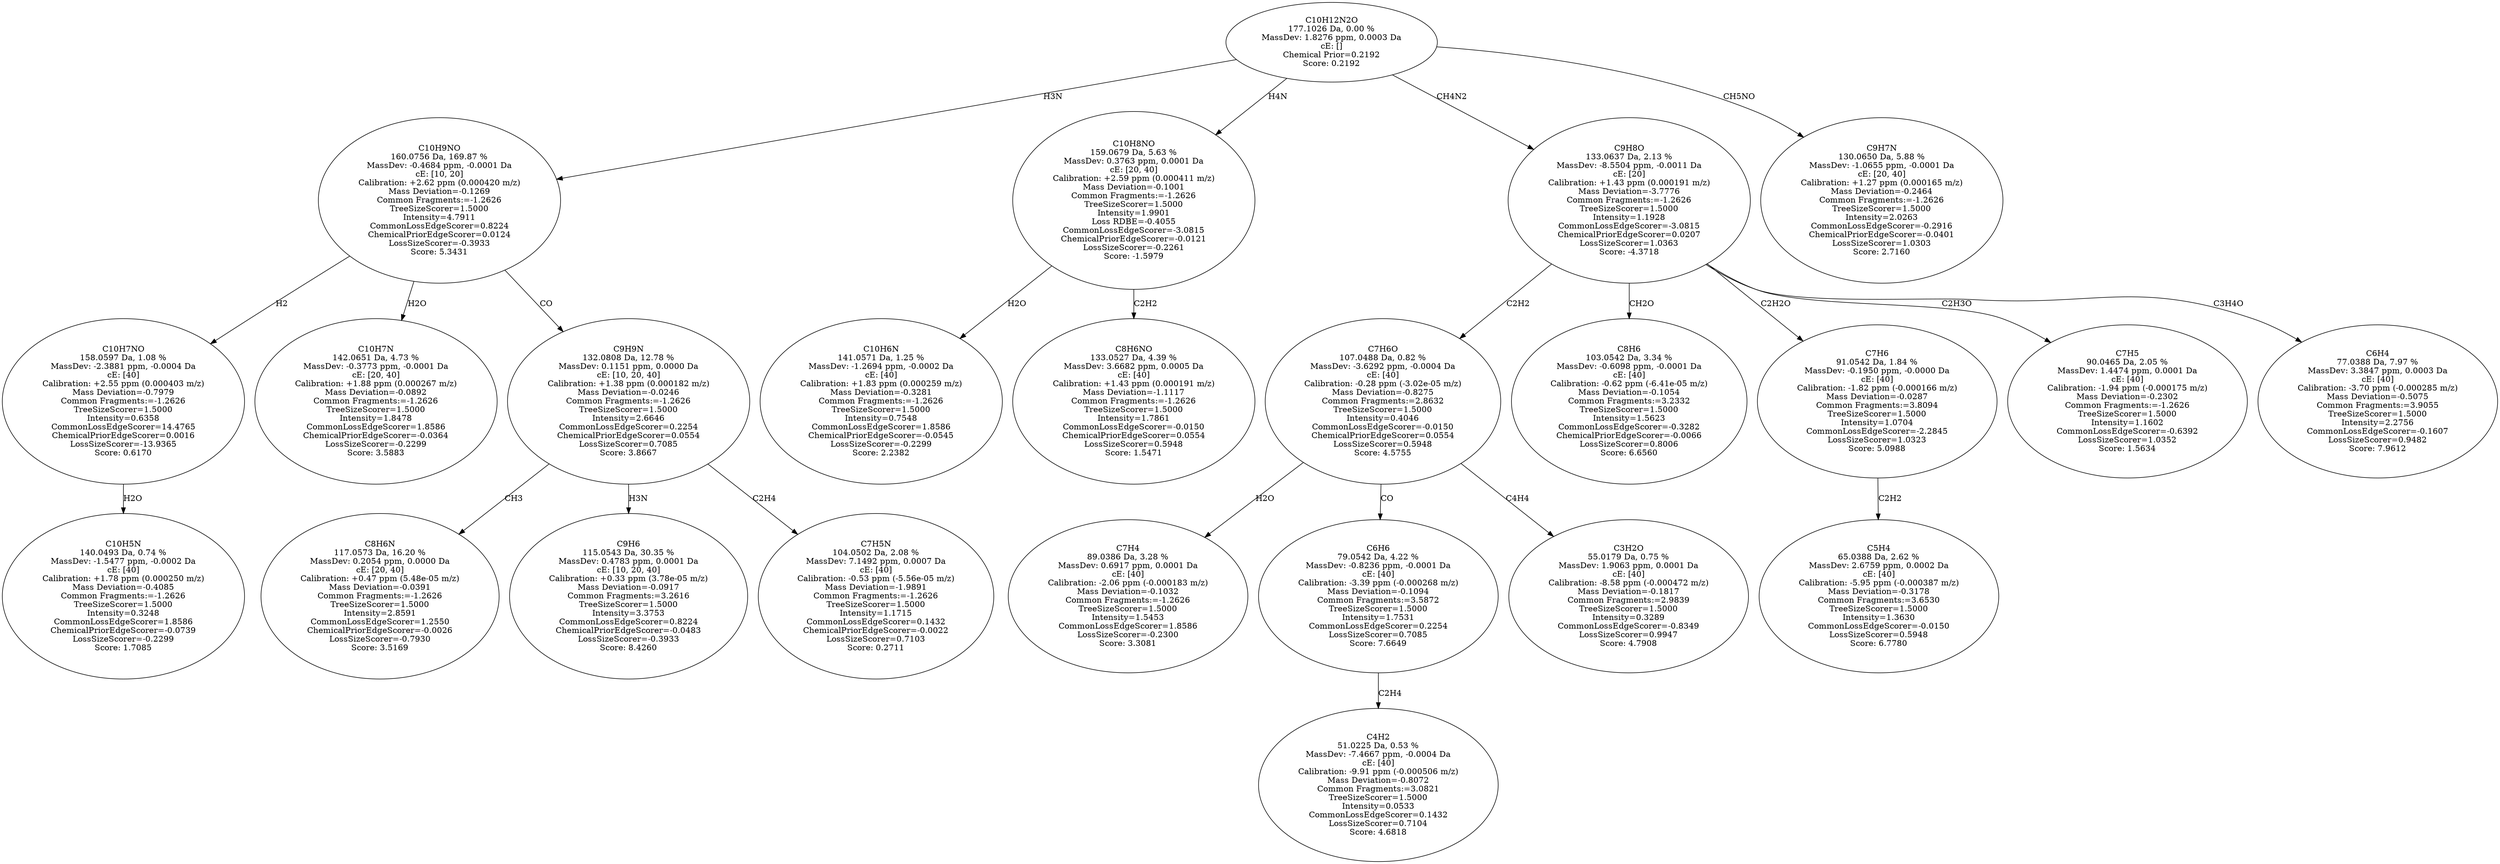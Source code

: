 strict digraph {
v1 [label="C10H5N\n140.0493 Da, 0.74 %\nMassDev: -1.5477 ppm, -0.0002 Da\ncE: [40]\nCalibration: +1.78 ppm (0.000250 m/z)\nMass Deviation=-0.4085\nCommon Fragments:=-1.2626\nTreeSizeScorer=1.5000\nIntensity=0.3248\nCommonLossEdgeScorer=1.8586\nChemicalPriorEdgeScorer=-0.0739\nLossSizeScorer=-0.2299\nScore: 1.7085"];
v2 [label="C10H7NO\n158.0597 Da, 1.08 %\nMassDev: -2.3881 ppm, -0.0004 Da\ncE: [40]\nCalibration: +2.55 ppm (0.000403 m/z)\nMass Deviation=-0.7979\nCommon Fragments:=-1.2626\nTreeSizeScorer=1.5000\nIntensity=0.6358\nCommonLossEdgeScorer=14.4765\nChemicalPriorEdgeScorer=0.0016\nLossSizeScorer=-13.9365\nScore: 0.6170"];
v3 [label="C10H7N\n142.0651 Da, 4.73 %\nMassDev: -0.3773 ppm, -0.0001 Da\ncE: [20, 40]\nCalibration: +1.88 ppm (0.000267 m/z)\nMass Deviation=-0.0892\nCommon Fragments:=-1.2626\nTreeSizeScorer=1.5000\nIntensity=1.8478\nCommonLossEdgeScorer=1.8586\nChemicalPriorEdgeScorer=-0.0364\nLossSizeScorer=-0.2299\nScore: 3.5883"];
v4 [label="C8H6N\n117.0573 Da, 16.20 %\nMassDev: 0.2054 ppm, 0.0000 Da\ncE: [20, 40]\nCalibration: +0.47 ppm (5.48e-05 m/z)\nMass Deviation=-0.0391\nCommon Fragments:=-1.2626\nTreeSizeScorer=1.5000\nIntensity=2.8591\nCommonLossEdgeScorer=1.2550\nChemicalPriorEdgeScorer=-0.0026\nLossSizeScorer=-0.7930\nScore: 3.5169"];
v5 [label="C9H6\n115.0543 Da, 30.35 %\nMassDev: 0.4783 ppm, 0.0001 Da\ncE: [10, 20, 40]\nCalibration: +0.33 ppm (3.78e-05 m/z)\nMass Deviation=-0.0917\nCommon Fragments:=3.2616\nTreeSizeScorer=1.5000\nIntensity=3.3753\nCommonLossEdgeScorer=0.8224\nChemicalPriorEdgeScorer=-0.0483\nLossSizeScorer=-0.3933\nScore: 8.4260"];
v6 [label="C7H5N\n104.0502 Da, 2.08 %\nMassDev: 7.1492 ppm, 0.0007 Da\ncE: [40]\nCalibration: -0.53 ppm (-5.56e-05 m/z)\nMass Deviation=-1.9891\nCommon Fragments:=-1.2626\nTreeSizeScorer=1.5000\nIntensity=1.1715\nCommonLossEdgeScorer=0.1432\nChemicalPriorEdgeScorer=-0.0022\nLossSizeScorer=0.7103\nScore: 0.2711"];
v7 [label="C9H9N\n132.0808 Da, 12.78 %\nMassDev: 0.1151 ppm, 0.0000 Da\ncE: [10, 20, 40]\nCalibration: +1.38 ppm (0.000182 m/z)\nMass Deviation=-0.0246\nCommon Fragments:=-1.2626\nTreeSizeScorer=1.5000\nIntensity=2.6646\nCommonLossEdgeScorer=0.2254\nChemicalPriorEdgeScorer=0.0554\nLossSizeScorer=0.7085\nScore: 3.8667"];
v8 [label="C10H9NO\n160.0756 Da, 169.87 %\nMassDev: -0.4684 ppm, -0.0001 Da\ncE: [10, 20]\nCalibration: +2.62 ppm (0.000420 m/z)\nMass Deviation=-0.1269\nCommon Fragments:=-1.2626\nTreeSizeScorer=1.5000\nIntensity=4.7911\nCommonLossEdgeScorer=0.8224\nChemicalPriorEdgeScorer=0.0124\nLossSizeScorer=-0.3933\nScore: 5.3431"];
v9 [label="C10H6N\n141.0571 Da, 1.25 %\nMassDev: -1.2694 ppm, -0.0002 Da\ncE: [40]\nCalibration: +1.83 ppm (0.000259 m/z)\nMass Deviation=-0.3281\nCommon Fragments:=-1.2626\nTreeSizeScorer=1.5000\nIntensity=0.7548\nCommonLossEdgeScorer=1.8586\nChemicalPriorEdgeScorer=-0.0545\nLossSizeScorer=-0.2299\nScore: 2.2382"];
v10 [label="C8H6NO\n133.0527 Da, 4.39 %\nMassDev: 3.6682 ppm, 0.0005 Da\ncE: [40]\nCalibration: +1.43 ppm (0.000191 m/z)\nMass Deviation=-1.1117\nCommon Fragments:=-1.2626\nTreeSizeScorer=1.5000\nIntensity=1.7861\nCommonLossEdgeScorer=-0.0150\nChemicalPriorEdgeScorer=0.0554\nLossSizeScorer=0.5948\nScore: 1.5471"];
v11 [label="C10H8NO\n159.0679 Da, 5.63 %\nMassDev: 0.3763 ppm, 0.0001 Da\ncE: [20, 40]\nCalibration: +2.59 ppm (0.000411 m/z)\nMass Deviation=-0.1001\nCommon Fragments:=-1.2626\nTreeSizeScorer=1.5000\nIntensity=1.9901\nLoss RDBE=-0.4055\nCommonLossEdgeScorer=-3.0815\nChemicalPriorEdgeScorer=-0.0121\nLossSizeScorer=-0.2261\nScore: -1.5979"];
v12 [label="C7H4\n89.0386 Da, 3.28 %\nMassDev: 0.6917 ppm, 0.0001 Da\ncE: [40]\nCalibration: -2.06 ppm (-0.000183 m/z)\nMass Deviation=-0.1032\nCommon Fragments:=-1.2626\nTreeSizeScorer=1.5000\nIntensity=1.5453\nCommonLossEdgeScorer=1.8586\nLossSizeScorer=-0.2300\nScore: 3.3081"];
v13 [label="C4H2\n51.0225 Da, 0.53 %\nMassDev: -7.4667 ppm, -0.0004 Da\ncE: [40]\nCalibration: -9.91 ppm (-0.000506 m/z)\nMass Deviation=-0.8072\nCommon Fragments:=3.0821\nTreeSizeScorer=1.5000\nIntensity=0.0533\nCommonLossEdgeScorer=0.1432\nLossSizeScorer=0.7104\nScore: 4.6818"];
v14 [label="C6H6\n79.0542 Da, 4.22 %\nMassDev: -0.8236 ppm, -0.0001 Da\ncE: [40]\nCalibration: -3.39 ppm (-0.000268 m/z)\nMass Deviation=-0.1094\nCommon Fragments:=3.5872\nTreeSizeScorer=1.5000\nIntensity=1.7531\nCommonLossEdgeScorer=0.2254\nLossSizeScorer=0.7085\nScore: 7.6649"];
v15 [label="C3H2O\n55.0179 Da, 0.75 %\nMassDev: 1.9063 ppm, 0.0001 Da\ncE: [40]\nCalibration: -8.58 ppm (-0.000472 m/z)\nMass Deviation=-0.1817\nCommon Fragments:=2.9839\nTreeSizeScorer=1.5000\nIntensity=0.3289\nCommonLossEdgeScorer=-0.8349\nLossSizeScorer=0.9947\nScore: 4.7908"];
v16 [label="C7H6O\n107.0488 Da, 0.82 %\nMassDev: -3.6292 ppm, -0.0004 Da\ncE: [40]\nCalibration: -0.28 ppm (-3.02e-05 m/z)\nMass Deviation=-0.8275\nCommon Fragments:=2.8632\nTreeSizeScorer=1.5000\nIntensity=0.4046\nCommonLossEdgeScorer=-0.0150\nChemicalPriorEdgeScorer=0.0554\nLossSizeScorer=0.5948\nScore: 4.5755"];
v17 [label="C8H6\n103.0542 Da, 3.34 %\nMassDev: -0.6098 ppm, -0.0001 Da\ncE: [40]\nCalibration: -0.62 ppm (-6.41e-05 m/z)\nMass Deviation=-0.1054\nCommon Fragments:=3.2332\nTreeSizeScorer=1.5000\nIntensity=1.5623\nCommonLossEdgeScorer=-0.3282\nChemicalPriorEdgeScorer=-0.0066\nLossSizeScorer=0.8006\nScore: 6.6560"];
v18 [label="C5H4\n65.0388 Da, 2.62 %\nMassDev: 2.6759 ppm, 0.0002 Da\ncE: [40]\nCalibration: -5.95 ppm (-0.000387 m/z)\nMass Deviation=-0.3178\nCommon Fragments:=3.6530\nTreeSizeScorer=1.5000\nIntensity=1.3630\nCommonLossEdgeScorer=-0.0150\nLossSizeScorer=0.5948\nScore: 6.7780"];
v19 [label="C7H6\n91.0542 Da, 1.84 %\nMassDev: -0.1950 ppm, -0.0000 Da\ncE: [40]\nCalibration: -1.82 ppm (-0.000166 m/z)\nMass Deviation=-0.0287\nCommon Fragments:=3.8094\nTreeSizeScorer=1.5000\nIntensity=1.0704\nCommonLossEdgeScorer=-2.2845\nLossSizeScorer=1.0323\nScore: 5.0988"];
v20 [label="C7H5\n90.0465 Da, 2.05 %\nMassDev: 1.4474 ppm, 0.0001 Da\ncE: [40]\nCalibration: -1.94 ppm (-0.000175 m/z)\nMass Deviation=-0.2302\nCommon Fragments:=-1.2626\nTreeSizeScorer=1.5000\nIntensity=1.1602\nCommonLossEdgeScorer=-0.6392\nLossSizeScorer=1.0352\nScore: 1.5634"];
v21 [label="C6H4\n77.0388 Da, 7.97 %\nMassDev: 3.3847 ppm, 0.0003 Da\ncE: [40]\nCalibration: -3.70 ppm (-0.000285 m/z)\nMass Deviation=-0.5075\nCommon Fragments:=3.9055\nTreeSizeScorer=1.5000\nIntensity=2.2756\nCommonLossEdgeScorer=-0.1607\nLossSizeScorer=0.9482\nScore: 7.9612"];
v22 [label="C9H8O\n133.0637 Da, 2.13 %\nMassDev: -8.5504 ppm, -0.0011 Da\ncE: [20]\nCalibration: +1.43 ppm (0.000191 m/z)\nMass Deviation=-3.7776\nCommon Fragments:=-1.2626\nTreeSizeScorer=1.5000\nIntensity=1.1928\nCommonLossEdgeScorer=-3.0815\nChemicalPriorEdgeScorer=0.0207\nLossSizeScorer=1.0363\nScore: -4.3718"];
v23 [label="C9H7N\n130.0650 Da, 5.88 %\nMassDev: -1.0655 ppm, -0.0001 Da\ncE: [20, 40]\nCalibration: +1.27 ppm (0.000165 m/z)\nMass Deviation=-0.2464\nCommon Fragments:=-1.2626\nTreeSizeScorer=1.5000\nIntensity=2.0263\nCommonLossEdgeScorer=-0.2916\nChemicalPriorEdgeScorer=-0.0401\nLossSizeScorer=1.0303\nScore: 2.7160"];
v24 [label="C10H12N2O\n177.1026 Da, 0.00 %\nMassDev: 1.8276 ppm, 0.0003 Da\ncE: []\nChemical Prior=0.2192\nScore: 0.2192"];
v2 -> v1 [label="H2O"];
v8 -> v2 [label="H2"];
v8 -> v3 [label="H2O"];
v7 -> v4 [label="CH3"];
v7 -> v5 [label="H3N"];
v7 -> v6 [label="C2H4"];
v8 -> v7 [label="CO"];
v24 -> v8 [label="H3N"];
v11 -> v9 [label="H2O"];
v11 -> v10 [label="C2H2"];
v24 -> v11 [label="H4N"];
v16 -> v12 [label="H2O"];
v14 -> v13 [label="C2H4"];
v16 -> v14 [label="CO"];
v16 -> v15 [label="C4H4"];
v22 -> v16 [label="C2H2"];
v22 -> v17 [label="CH2O"];
v19 -> v18 [label="C2H2"];
v22 -> v19 [label="C2H2O"];
v22 -> v20 [label="C2H3O"];
v22 -> v21 [label="C3H4O"];
v24 -> v22 [label="CH4N2"];
v24 -> v23 [label="CH5NO"];
}